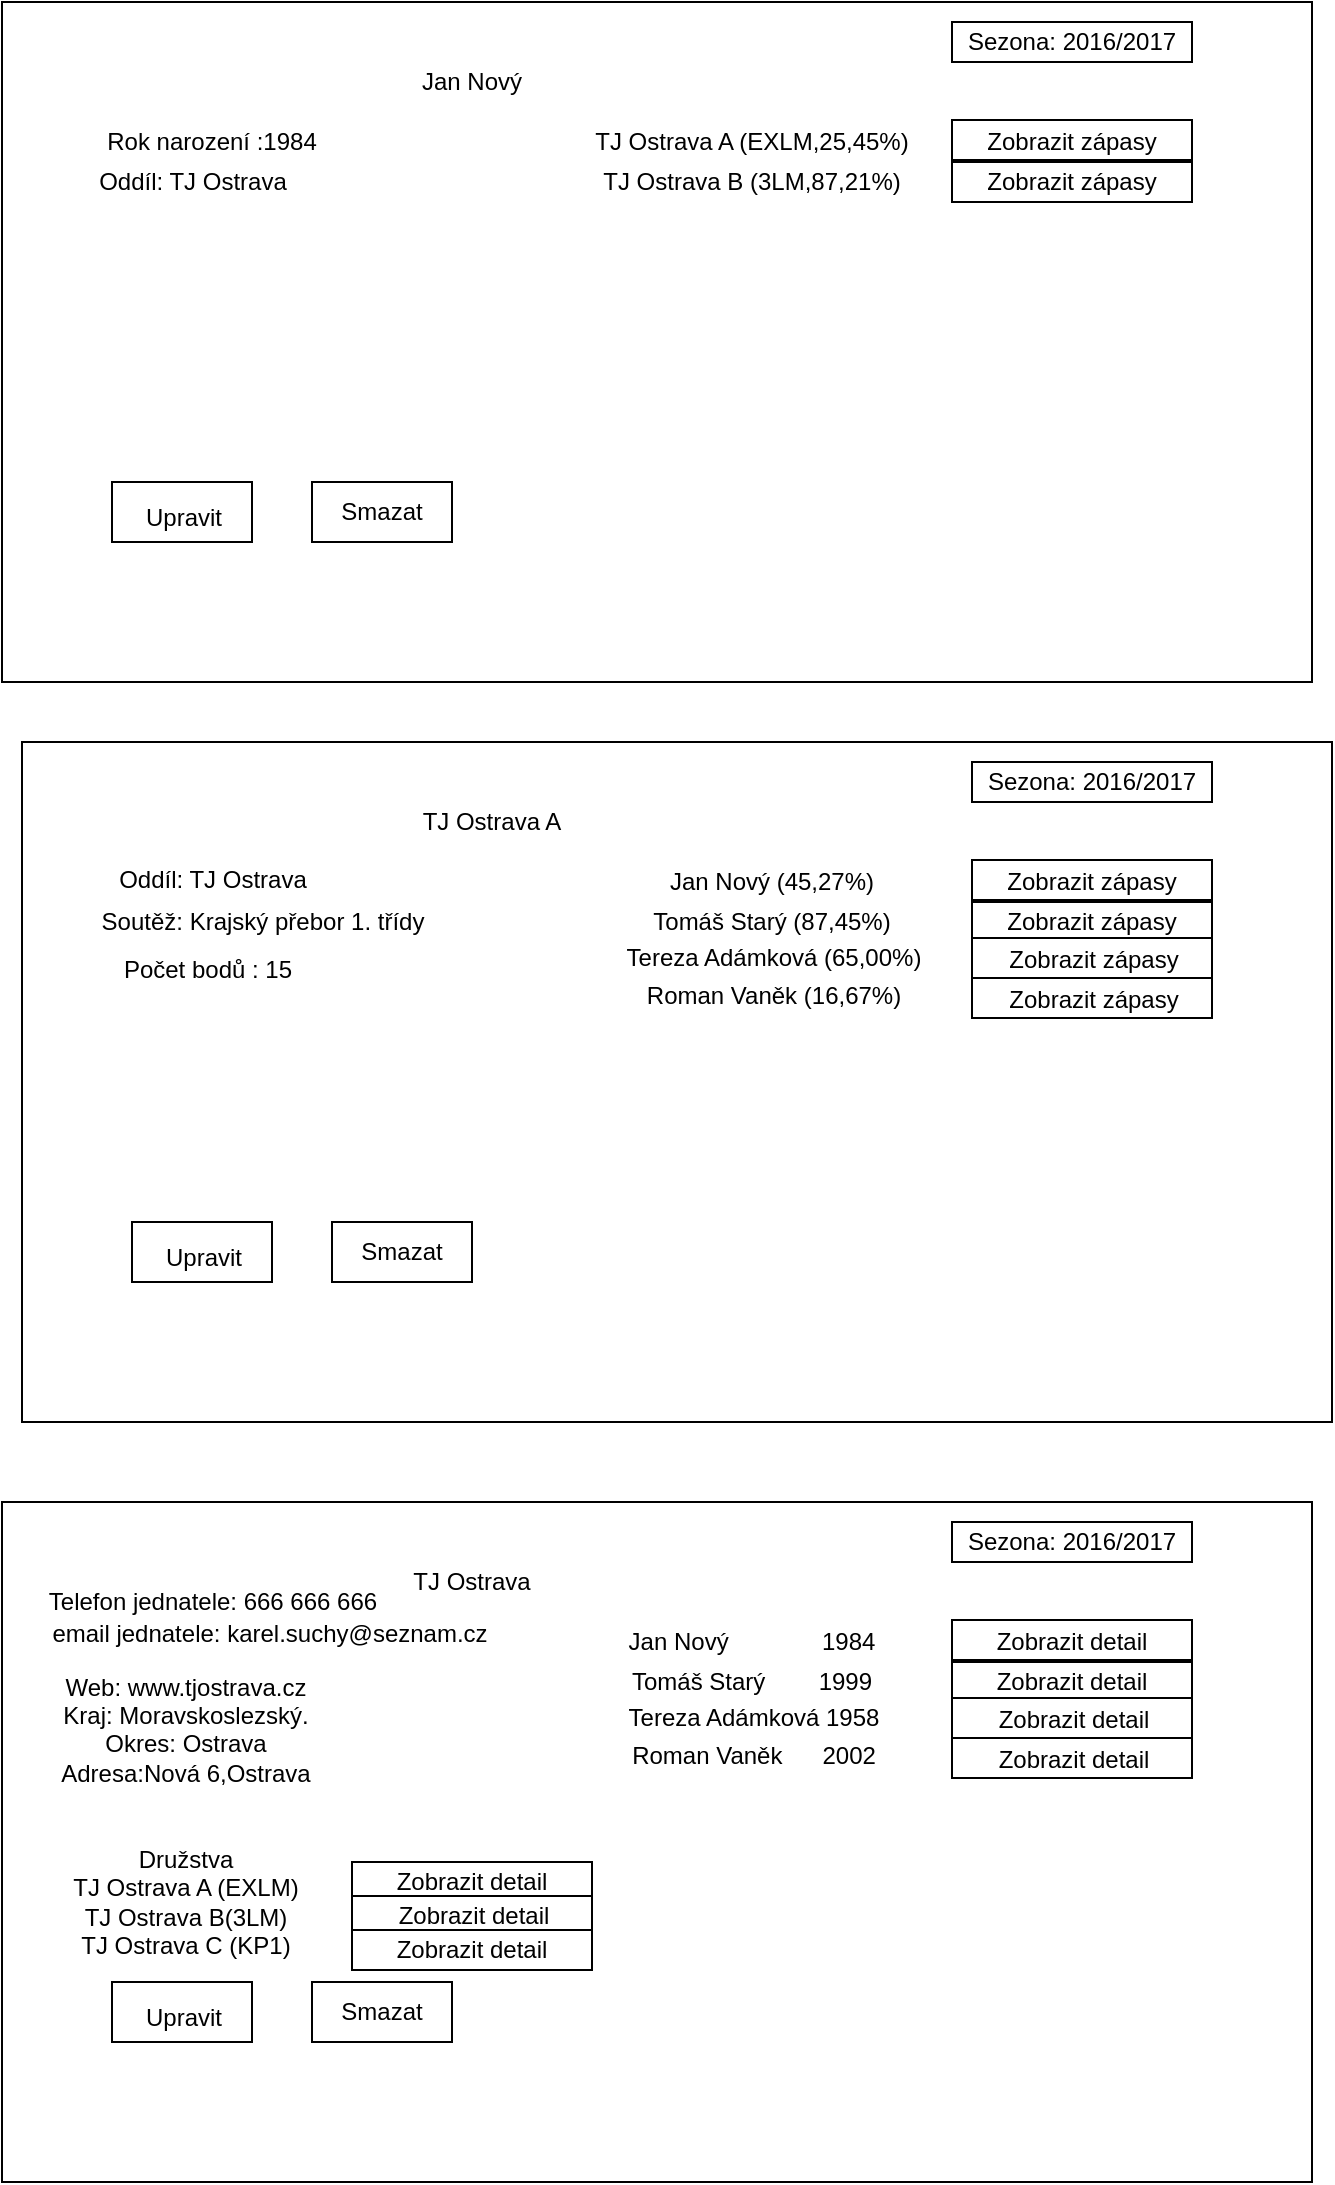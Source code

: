 <mxfile version="10.6.0" type="device"><diagram id="xe1yQZLcSy9rRbiKrS-E" name="Page-1"><mxGraphModel dx="914" dy="594" grid="1" gridSize="10" guides="1" tooltips="1" connect="1" arrows="1" fold="1" page="1" pageScale="1" pageWidth="827" pageHeight="1169" math="0" shadow="0"><root><mxCell id="0"/><mxCell id="1" parent="0"/><mxCell id="7FKcMsyQNGUvIg2r7jY1-2" value="" style="rounded=0;whiteSpace=wrap;html=1;" parent="1" vertex="1"><mxGeometry x="95" y="90" width="655" height="340" as="geometry"/></mxCell><mxCell id="7FKcMsyQNGUvIg2r7jY1-3" value="Jan Nový" style="text;html=1;strokeColor=none;fillColor=none;align=center;verticalAlign=middle;whiteSpace=wrap;rounded=0;" parent="1" vertex="1"><mxGeometry x="290" y="120" width="80" height="20" as="geometry"/></mxCell><mxCell id="7FKcMsyQNGUvIg2r7jY1-4" value="Rok narození :1984" style="text;html=1;strokeColor=none;fillColor=none;align=center;verticalAlign=middle;whiteSpace=wrap;rounded=0;" parent="1" vertex="1"><mxGeometry x="140" y="150" width="120" height="20" as="geometry"/></mxCell><mxCell id="7FKcMsyQNGUvIg2r7jY1-6" value="Oddíl: TJ Ostrava" style="text;html=1;strokeColor=none;fillColor=none;align=center;verticalAlign=middle;whiteSpace=wrap;rounded=0;" parent="1" vertex="1"><mxGeometry x="131" y="170" width="119" height="20" as="geometry"/></mxCell><mxCell id="7FKcMsyQNGUvIg2r7jY1-7" value="TJ Ostrava A (EXLM,25,45%)" style="text;html=1;strokeColor=none;fillColor=none;align=center;verticalAlign=middle;whiteSpace=wrap;rounded=0;" parent="1" vertex="1"><mxGeometry x="390" y="150" width="160" height="20" as="geometry"/></mxCell><mxCell id="7FKcMsyQNGUvIg2r7jY1-9" value="TJ Ostrava B (3LM,87,21%)" style="text;html=1;strokeColor=none;fillColor=none;align=center;verticalAlign=middle;whiteSpace=wrap;rounded=0;" parent="1" vertex="1"><mxGeometry x="390" y="170" width="160" height="20" as="geometry"/></mxCell><mxCell id="7FKcMsyQNGUvIg2r7jY1-10" value="" style="rounded=0;whiteSpace=wrap;html=1;" parent="1" vertex="1"><mxGeometry x="150" y="330" width="70" height="30" as="geometry"/></mxCell><mxCell id="7FKcMsyQNGUvIg2r7jY1-11" value="" style="rounded=0;whiteSpace=wrap;html=1;" parent="1" vertex="1"><mxGeometry x="250" y="330" width="70" height="30" as="geometry"/></mxCell><mxCell id="7FKcMsyQNGUvIg2r7jY1-13" value="" style="rounded=0;whiteSpace=wrap;html=1;" parent="1" vertex="1"><mxGeometry x="570" y="149" width="120" height="20" as="geometry"/></mxCell><mxCell id="7FKcMsyQNGUvIg2r7jY1-14" value="Zobrazit zápasy" style="text;html=1;strokeColor=none;fillColor=none;align=center;verticalAlign=middle;whiteSpace=wrap;rounded=0;" parent="1" vertex="1"><mxGeometry x="570" y="150" width="120" height="20" as="geometry"/></mxCell><mxCell id="7FKcMsyQNGUvIg2r7jY1-15" value="Zobrazit zápasy" style="text;html=1;strokeColor=none;fillColor=none;align=center;verticalAlign=middle;whiteSpace=wrap;rounded=0;" parent="1" vertex="1"><mxGeometry x="570" y="169" width="120" height="20" as="geometry"/></mxCell><mxCell id="7FKcMsyQNGUvIg2r7jY1-16" value="" style="rounded=0;whiteSpace=wrap;html=1;" parent="1" vertex="1"><mxGeometry x="570" y="170" width="120" height="20" as="geometry"/></mxCell><mxCell id="7FKcMsyQNGUvIg2r7jY1-17" value="Zobrazit zápasy" style="text;html=1;strokeColor=none;fillColor=none;align=center;verticalAlign=middle;whiteSpace=wrap;rounded=0;" parent="1" vertex="1"><mxGeometry x="570" y="170" width="120" height="20" as="geometry"/></mxCell><mxCell id="7FKcMsyQNGUvIg2r7jY1-18" value="Upravit" style="text;html=1;strokeColor=none;fillColor=none;align=center;verticalAlign=middle;whiteSpace=wrap;rounded=0;" parent="1" vertex="1"><mxGeometry x="151" y="335" width="70" height="25" as="geometry"/></mxCell><mxCell id="7FKcMsyQNGUvIg2r7jY1-19" value="Smazat" style="text;html=1;strokeColor=none;fillColor=none;align=center;verticalAlign=middle;whiteSpace=wrap;rounded=0;" parent="1" vertex="1"><mxGeometry x="250" y="330" width="70" height="30" as="geometry"/></mxCell><mxCell id="7FKcMsyQNGUvIg2r7jY1-20" value="Sezona: 2016/2017" style="rounded=0;whiteSpace=wrap;html=1;" parent="1" vertex="1"><mxGeometry x="570" y="100" width="120" height="20" as="geometry"/></mxCell><mxCell id="gFuwmDCh5FjDRRg9p79Y-1" value="" style="rounded=0;whiteSpace=wrap;html=1;" vertex="1" parent="1"><mxGeometry x="105" y="460" width="655" height="340" as="geometry"/></mxCell><mxCell id="gFuwmDCh5FjDRRg9p79Y-2" value="TJ Ostrava A" style="text;html=1;strokeColor=none;fillColor=none;align=center;verticalAlign=middle;whiteSpace=wrap;rounded=0;" vertex="1" parent="1"><mxGeometry x="300" y="490" width="80" height="20" as="geometry"/></mxCell><mxCell id="gFuwmDCh5FjDRRg9p79Y-3" value="Soutěž: Krajský přebor 1. třídy" style="text;html=1;strokeColor=none;fillColor=none;align=center;verticalAlign=middle;whiteSpace=wrap;rounded=0;" vertex="1" parent="1"><mxGeometry x="141" y="540" width="169" height="20" as="geometry"/></mxCell><mxCell id="gFuwmDCh5FjDRRg9p79Y-4" value="Oddíl: TJ Ostrava" style="text;html=1;strokeColor=none;fillColor=none;align=center;verticalAlign=middle;whiteSpace=wrap;rounded=0;" vertex="1" parent="1"><mxGeometry x="141" y="519" width="119" height="20" as="geometry"/></mxCell><mxCell id="gFuwmDCh5FjDRRg9p79Y-5" value="Jan Nový (45,27%)" style="text;html=1;strokeColor=none;fillColor=none;align=center;verticalAlign=middle;whiteSpace=wrap;rounded=0;" vertex="1" parent="1"><mxGeometry x="400" y="520" width="160" height="20" as="geometry"/></mxCell><mxCell id="gFuwmDCh5FjDRRg9p79Y-6" value="Tomáš Starý (87,45%)" style="text;html=1;strokeColor=none;fillColor=none;align=center;verticalAlign=middle;whiteSpace=wrap;rounded=0;" vertex="1" parent="1"><mxGeometry x="400" y="540" width="160" height="20" as="geometry"/></mxCell><mxCell id="gFuwmDCh5FjDRRg9p79Y-7" value="" style="rounded=0;whiteSpace=wrap;html=1;" vertex="1" parent="1"><mxGeometry x="160" y="700" width="70" height="30" as="geometry"/></mxCell><mxCell id="gFuwmDCh5FjDRRg9p79Y-8" value="" style="rounded=0;whiteSpace=wrap;html=1;" vertex="1" parent="1"><mxGeometry x="260" y="700" width="70" height="30" as="geometry"/></mxCell><mxCell id="gFuwmDCh5FjDRRg9p79Y-9" value="" style="rounded=0;whiteSpace=wrap;html=1;" vertex="1" parent="1"><mxGeometry x="580" y="519" width="120" height="20" as="geometry"/></mxCell><mxCell id="gFuwmDCh5FjDRRg9p79Y-10" value="Zobrazit zápasy" style="text;html=1;strokeColor=none;fillColor=none;align=center;verticalAlign=middle;whiteSpace=wrap;rounded=0;" vertex="1" parent="1"><mxGeometry x="580" y="520" width="120" height="20" as="geometry"/></mxCell><mxCell id="gFuwmDCh5FjDRRg9p79Y-11" value="Zobrazit zápasy" style="text;html=1;strokeColor=none;fillColor=none;align=center;verticalAlign=middle;whiteSpace=wrap;rounded=0;" vertex="1" parent="1"><mxGeometry x="580" y="539" width="120" height="20" as="geometry"/></mxCell><mxCell id="gFuwmDCh5FjDRRg9p79Y-12" value="" style="rounded=0;whiteSpace=wrap;html=1;" vertex="1" parent="1"><mxGeometry x="580" y="540" width="120" height="20" as="geometry"/></mxCell><mxCell id="gFuwmDCh5FjDRRg9p79Y-13" value="Zobrazit zápasy" style="text;html=1;strokeColor=none;fillColor=none;align=center;verticalAlign=middle;whiteSpace=wrap;rounded=0;" vertex="1" parent="1"><mxGeometry x="580" y="540" width="120" height="20" as="geometry"/></mxCell><mxCell id="gFuwmDCh5FjDRRg9p79Y-14" value="Upravit" style="text;html=1;strokeColor=none;fillColor=none;align=center;verticalAlign=middle;whiteSpace=wrap;rounded=0;" vertex="1" parent="1"><mxGeometry x="161" y="705" width="70" height="25" as="geometry"/></mxCell><mxCell id="gFuwmDCh5FjDRRg9p79Y-15" value="Smazat" style="text;html=1;strokeColor=none;fillColor=none;align=center;verticalAlign=middle;whiteSpace=wrap;rounded=0;" vertex="1" parent="1"><mxGeometry x="260" y="700" width="70" height="30" as="geometry"/></mxCell><mxCell id="gFuwmDCh5FjDRRg9p79Y-16" value="Sezona: 2016/2017" style="rounded=0;whiteSpace=wrap;html=1;" vertex="1" parent="1"><mxGeometry x="580" y="470" width="120" height="20" as="geometry"/></mxCell><mxCell id="gFuwmDCh5FjDRRg9p79Y-17" value="Tereza Adámková (65,00%)" style="text;html=1;strokeColor=none;fillColor=none;align=center;verticalAlign=middle;whiteSpace=wrap;rounded=0;" vertex="1" parent="1"><mxGeometry x="401" y="558" width="160" height="20" as="geometry"/></mxCell><mxCell id="gFuwmDCh5FjDRRg9p79Y-18" value="Roman Vaněk (16,67%)" style="text;html=1;strokeColor=none;fillColor=none;align=center;verticalAlign=middle;whiteSpace=wrap;rounded=0;" vertex="1" parent="1"><mxGeometry x="401" y="577" width="160" height="20" as="geometry"/></mxCell><mxCell id="gFuwmDCh5FjDRRg9p79Y-21" value="" style="rounded=0;whiteSpace=wrap;html=1;" vertex="1" parent="1"><mxGeometry x="580" y="558" width="120" height="20" as="geometry"/></mxCell><mxCell id="gFuwmDCh5FjDRRg9p79Y-22" value="" style="rounded=0;whiteSpace=wrap;html=1;" vertex="1" parent="1"><mxGeometry x="580" y="578" width="120" height="20" as="geometry"/></mxCell><mxCell id="gFuwmDCh5FjDRRg9p79Y-23" value="Zobrazit zápasy" style="text;html=1;strokeColor=none;fillColor=none;align=center;verticalAlign=middle;whiteSpace=wrap;rounded=0;" vertex="1" parent="1"><mxGeometry x="581" y="559" width="120" height="20" as="geometry"/></mxCell><mxCell id="gFuwmDCh5FjDRRg9p79Y-24" value="Zobrazit zápasy" style="text;html=1;strokeColor=none;fillColor=none;align=center;verticalAlign=middle;whiteSpace=wrap;rounded=0;" vertex="1" parent="1"><mxGeometry x="581" y="579" width="120" height="20" as="geometry"/></mxCell><mxCell id="gFuwmDCh5FjDRRg9p79Y-25" value="" style="rounded=0;whiteSpace=wrap;html=1;" vertex="1" parent="1"><mxGeometry x="95" y="840" width="655" height="340" as="geometry"/></mxCell><mxCell id="gFuwmDCh5FjDRRg9p79Y-26" value="TJ Ostrava" style="text;html=1;strokeColor=none;fillColor=none;align=center;verticalAlign=middle;whiteSpace=wrap;rounded=0;" vertex="1" parent="1"><mxGeometry x="290" y="870" width="80" height="20" as="geometry"/></mxCell><mxCell id="gFuwmDCh5FjDRRg9p79Y-27" value="email jednatele: karel.suchy@seznam.cz" style="text;html=1;strokeColor=none;fillColor=none;align=center;verticalAlign=middle;whiteSpace=wrap;rounded=0;" vertex="1" parent="1"><mxGeometry x="114" y="896" width="230" height="20" as="geometry"/></mxCell><mxCell id="gFuwmDCh5FjDRRg9p79Y-28" value="Telefon jednatele: 666 666 666" style="text;html=1;strokeColor=none;fillColor=none;align=center;verticalAlign=middle;whiteSpace=wrap;rounded=0;" vertex="1" parent="1"><mxGeometry x="106" y="880" width="189" height="20" as="geometry"/></mxCell><mxCell id="gFuwmDCh5FjDRRg9p79Y-29" value="Jan Nový&amp;nbsp;&amp;nbsp;&amp;nbsp;&amp;nbsp;&amp;nbsp;&amp;nbsp;&amp;nbsp;&amp;nbsp;&amp;nbsp;&amp;nbsp;&amp;nbsp;&amp;nbsp;&amp;nbsp; 1984" style="text;html=1;strokeColor=none;fillColor=none;align=center;verticalAlign=middle;whiteSpace=wrap;rounded=0;" vertex="1" parent="1"><mxGeometry x="390" y="900" width="160" height="20" as="geometry"/></mxCell><mxCell id="gFuwmDCh5FjDRRg9p79Y-30" value="Tomáš Starý &amp;nbsp; &amp;nbsp; &amp;nbsp;&amp;nbsp; 1999" style="text;html=1;strokeColor=none;fillColor=none;align=center;verticalAlign=middle;whiteSpace=wrap;rounded=0;" vertex="1" parent="1"><mxGeometry x="390" y="920" width="160" height="20" as="geometry"/></mxCell><mxCell id="gFuwmDCh5FjDRRg9p79Y-31" value="" style="rounded=0;whiteSpace=wrap;html=1;" vertex="1" parent="1"><mxGeometry x="150" y="1080" width="70" height="30" as="geometry"/></mxCell><mxCell id="gFuwmDCh5FjDRRg9p79Y-32" value="" style="rounded=0;whiteSpace=wrap;html=1;" vertex="1" parent="1"><mxGeometry x="250" y="1080" width="70" height="30" as="geometry"/></mxCell><mxCell id="gFuwmDCh5FjDRRg9p79Y-33" value="" style="rounded=0;whiteSpace=wrap;html=1;" vertex="1" parent="1"><mxGeometry x="570" y="899" width="120" height="20" as="geometry"/></mxCell><mxCell id="gFuwmDCh5FjDRRg9p79Y-34" value="Zobrazit detail" style="text;html=1;strokeColor=none;fillColor=none;align=center;verticalAlign=middle;whiteSpace=wrap;rounded=0;" vertex="1" parent="1"><mxGeometry x="570" y="900" width="120" height="20" as="geometry"/></mxCell><mxCell id="gFuwmDCh5FjDRRg9p79Y-35" value="Zobrazit zápasy" style="text;html=1;strokeColor=none;fillColor=none;align=center;verticalAlign=middle;whiteSpace=wrap;rounded=0;" vertex="1" parent="1"><mxGeometry x="570" y="919" width="120" height="20" as="geometry"/></mxCell><mxCell id="gFuwmDCh5FjDRRg9p79Y-36" value="" style="rounded=0;whiteSpace=wrap;html=1;" vertex="1" parent="1"><mxGeometry x="570" y="920" width="120" height="20" as="geometry"/></mxCell><mxCell id="gFuwmDCh5FjDRRg9p79Y-37" value="Zobrazit detail" style="text;html=1;strokeColor=none;fillColor=none;align=center;verticalAlign=middle;whiteSpace=wrap;rounded=0;" vertex="1" parent="1"><mxGeometry x="570" y="920" width="120" height="20" as="geometry"/></mxCell><mxCell id="gFuwmDCh5FjDRRg9p79Y-38" value="Upravit" style="text;html=1;strokeColor=none;fillColor=none;align=center;verticalAlign=middle;whiteSpace=wrap;rounded=0;" vertex="1" parent="1"><mxGeometry x="151" y="1085" width="70" height="25" as="geometry"/></mxCell><mxCell id="gFuwmDCh5FjDRRg9p79Y-39" value="Smazat" style="text;html=1;strokeColor=none;fillColor=none;align=center;verticalAlign=middle;whiteSpace=wrap;rounded=0;" vertex="1" parent="1"><mxGeometry x="250" y="1080" width="70" height="30" as="geometry"/></mxCell><mxCell id="gFuwmDCh5FjDRRg9p79Y-40" value="Sezona: 2016/2017" style="rounded=0;whiteSpace=wrap;html=1;" vertex="1" parent="1"><mxGeometry x="570" y="850" width="120" height="20" as="geometry"/></mxCell><mxCell id="gFuwmDCh5FjDRRg9p79Y-41" value="Tereza Adámková 1958" style="text;html=1;strokeColor=none;fillColor=none;align=center;verticalAlign=middle;whiteSpace=wrap;rounded=0;" vertex="1" parent="1"><mxGeometry x="391" y="938" width="160" height="20" as="geometry"/></mxCell><mxCell id="gFuwmDCh5FjDRRg9p79Y-42" value="Roman Vaněk&amp;nbsp;&amp;nbsp;&amp;nbsp;&amp;nbsp;&amp;nbsp; 2002" style="text;html=1;strokeColor=none;fillColor=none;align=center;verticalAlign=middle;whiteSpace=wrap;rounded=0;" vertex="1" parent="1"><mxGeometry x="391" y="957" width="160" height="20" as="geometry"/></mxCell><mxCell id="gFuwmDCh5FjDRRg9p79Y-43" value="" style="rounded=0;whiteSpace=wrap;html=1;" vertex="1" parent="1"><mxGeometry x="570" y="938" width="120" height="20" as="geometry"/></mxCell><mxCell id="gFuwmDCh5FjDRRg9p79Y-44" value="" style="rounded=0;whiteSpace=wrap;html=1;" vertex="1" parent="1"><mxGeometry x="570" y="958" width="120" height="20" as="geometry"/></mxCell><mxCell id="gFuwmDCh5FjDRRg9p79Y-45" value="Zobrazit detail" style="text;html=1;strokeColor=none;fillColor=none;align=center;verticalAlign=middle;whiteSpace=wrap;rounded=0;" vertex="1" parent="1"><mxGeometry x="571" y="939" width="120" height="20" as="geometry"/></mxCell><mxCell id="gFuwmDCh5FjDRRg9p79Y-46" value="Zobrazit detail" style="text;html=1;strokeColor=none;fillColor=none;align=center;verticalAlign=middle;whiteSpace=wrap;rounded=0;" vertex="1" parent="1"><mxGeometry x="571" y="959" width="120" height="20" as="geometry"/></mxCell><mxCell id="gFuwmDCh5FjDRRg9p79Y-47" value="Počet bodů : 15" style="text;html=1;strokeColor=none;fillColor=none;align=center;verticalAlign=middle;whiteSpace=wrap;rounded=0;" vertex="1" parent="1"><mxGeometry x="146" y="564" width="104" height="20" as="geometry"/></mxCell><mxCell id="gFuwmDCh5FjDRRg9p79Y-48" value="Web: www.tjostrava.cz&lt;br&gt;Kraj: Moravskoslezský.&lt;br&gt;Okres: Ostrava&lt;br&gt;Adresa:Nová 6,Ostrava&lt;br&gt;&lt;br&gt;&lt;br&gt;Družstva&lt;br&gt;TJ Ostrava A (EXLM)&lt;br&gt;TJ Ostrava B(3LM)&lt;br&gt;TJ Ostrava C (KP1)" style="text;html=1;strokeColor=none;fillColor=none;align=center;verticalAlign=middle;whiteSpace=wrap;rounded=0;" vertex="1" parent="1"><mxGeometry x="114" y="943" width="146" height="107" as="geometry"/></mxCell><mxCell id="gFuwmDCh5FjDRRg9p79Y-49" value="" style="rounded=0;whiteSpace=wrap;html=1;" vertex="1" parent="1"><mxGeometry x="270" y="1020" width="120" height="20" as="geometry"/></mxCell><mxCell id="gFuwmDCh5FjDRRg9p79Y-50" value="" style="rounded=0;whiteSpace=wrap;html=1;" vertex="1" parent="1"><mxGeometry x="270" y="1037" width="120" height="20" as="geometry"/></mxCell><mxCell id="gFuwmDCh5FjDRRg9p79Y-51" value="" style="rounded=0;whiteSpace=wrap;html=1;" vertex="1" parent="1"><mxGeometry x="270" y="1054" width="120" height="20" as="geometry"/></mxCell><mxCell id="gFuwmDCh5FjDRRg9p79Y-52" value="Zobrazit detail" style="text;html=1;strokeColor=none;fillColor=none;align=center;verticalAlign=middle;whiteSpace=wrap;rounded=0;" vertex="1" parent="1"><mxGeometry x="270" y="1020" width="120" height="20" as="geometry"/></mxCell><mxCell id="gFuwmDCh5FjDRRg9p79Y-53" value="Zobrazit detail" style="text;html=1;strokeColor=none;fillColor=none;align=center;verticalAlign=middle;whiteSpace=wrap;rounded=0;" vertex="1" parent="1"><mxGeometry x="271" y="1037" width="120" height="20" as="geometry"/></mxCell><mxCell id="gFuwmDCh5FjDRRg9p79Y-54" value="Zobrazit detail" style="text;html=1;strokeColor=none;fillColor=none;align=center;verticalAlign=middle;whiteSpace=wrap;rounded=0;" vertex="1" parent="1"><mxGeometry x="270" y="1054" width="120" height="20" as="geometry"/></mxCell></root></mxGraphModel></diagram></mxfile>